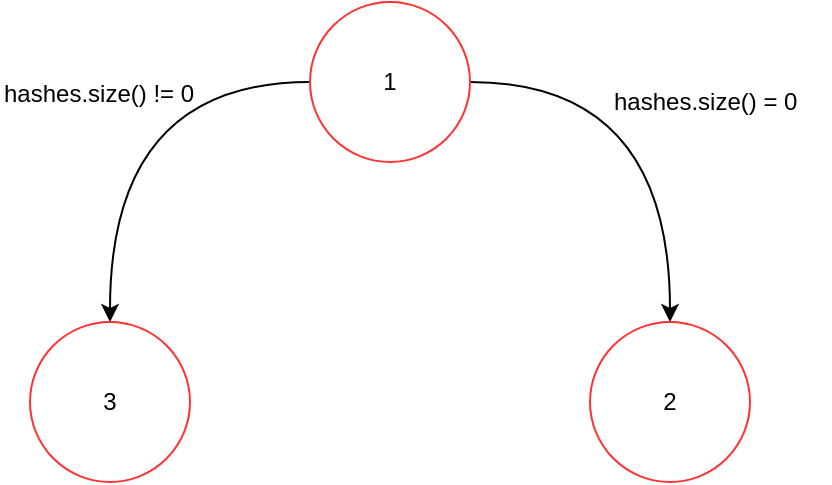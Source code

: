 <mxfile version="10.6.5" type="google"><diagram id="B0Woi5zGgAL__nEuNRqw" name="Page-1"><mxGraphModel dx="594" dy="616" grid="1" gridSize="10" guides="1" tooltips="1" connect="1" arrows="1" fold="1" page="1" pageScale="1" pageWidth="827" pageHeight="1169" math="0" shadow="0"><root><mxCell id="0"/><mxCell id="1" parent="0"/><mxCell id="hzzk_qIHJZiq_Dpjmt4y-5" style="edgeStyle=orthogonalEdgeStyle;curved=1;rounded=0;orthogonalLoop=1;jettySize=auto;html=1;exitX=0;exitY=0.5;exitDx=0;exitDy=0;entryX=0.5;entryY=0;entryDx=0;entryDy=0;" edge="1" parent="1" source="hzzk_qIHJZiq_Dpjmt4y-1" target="hzzk_qIHJZiq_Dpjmt4y-2"><mxGeometry relative="1" as="geometry"/></mxCell><mxCell id="hzzk_qIHJZiq_Dpjmt4y-6" style="edgeStyle=orthogonalEdgeStyle;curved=1;rounded=0;orthogonalLoop=1;jettySize=auto;html=1;exitX=1;exitY=0.5;exitDx=0;exitDy=0;entryX=0.5;entryY=0;entryDx=0;entryDy=0;" edge="1" parent="1" source="hzzk_qIHJZiq_Dpjmt4y-1" target="hzzk_qIHJZiq_Dpjmt4y-3"><mxGeometry relative="1" as="geometry"/></mxCell><mxCell id="hzzk_qIHJZiq_Dpjmt4y-1" value="1" style="ellipse;whiteSpace=wrap;html=1;aspect=fixed;strokeColor=#FF3333;" vertex="1" parent="1"><mxGeometry x="180" y="120" width="80" height="80" as="geometry"/></mxCell><mxCell id="hzzk_qIHJZiq_Dpjmt4y-2" value="3" style="ellipse;whiteSpace=wrap;html=1;aspect=fixed;strokeColor=#FF3333;" vertex="1" parent="1"><mxGeometry x="40" y="280" width="80" height="80" as="geometry"/></mxCell><mxCell id="hzzk_qIHJZiq_Dpjmt4y-3" value="2" style="ellipse;whiteSpace=wrap;html=1;aspect=fixed;strokeColor=#FF3333;" vertex="1" parent="1"><mxGeometry x="320" y="280" width="80" height="80" as="geometry"/></mxCell><mxCell id="hzzk_qIHJZiq_Dpjmt4y-7" value="hashes.size() = 0" style="text;html=1;resizable=0;points=[];autosize=1;align=left;verticalAlign=top;spacingTop=-4;" vertex="1" parent="1"><mxGeometry x="330" y="160" width="110" height="20" as="geometry"/></mxCell><mxCell id="hzzk_qIHJZiq_Dpjmt4y-8" value="hashes.size() != 0" style="text;html=1;resizable=0;points=[];autosize=1;align=left;verticalAlign=top;spacingTop=-4;" vertex="1" parent="1"><mxGeometry x="25" y="156" width="110" height="20" as="geometry"/></mxCell></root></mxGraphModel></diagram></mxfile>